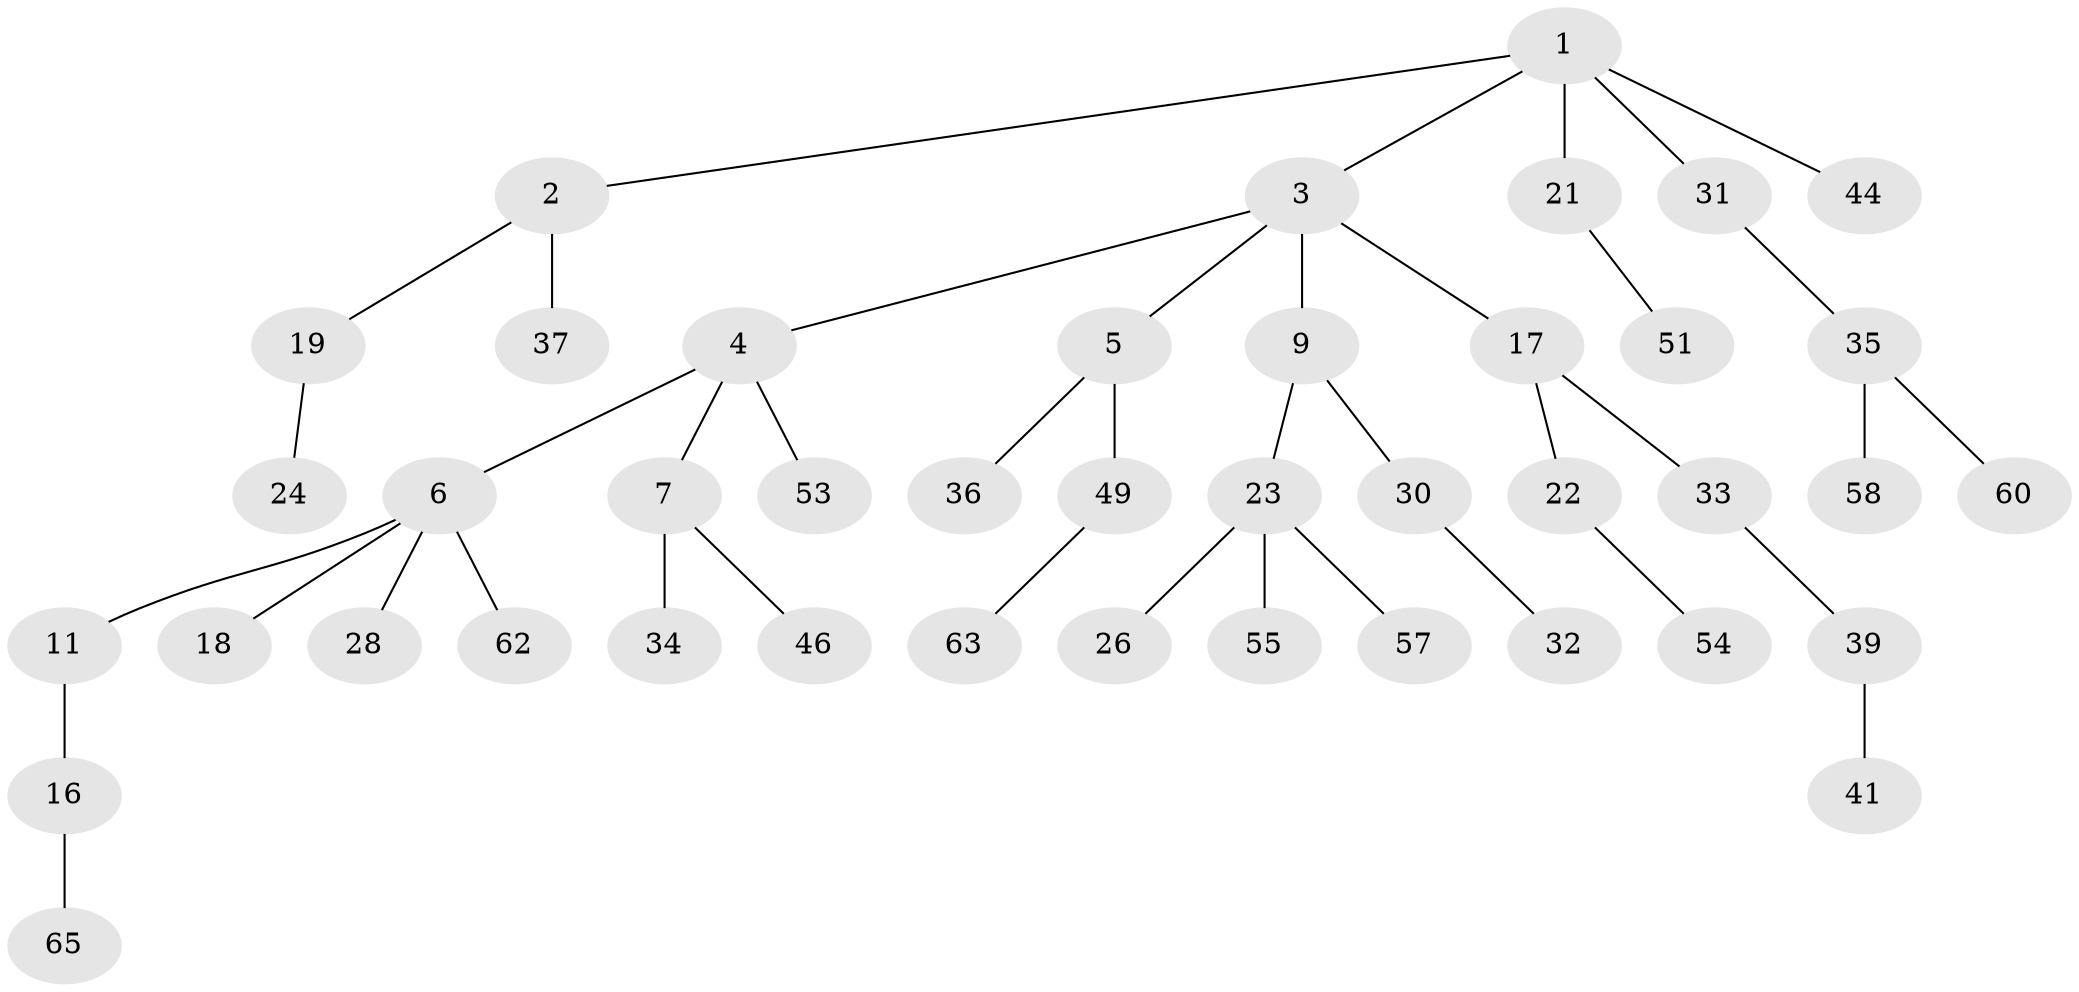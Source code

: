 // Generated by graph-tools (version 1.1) at 2025/52/02/27/25 19:52:09]
// undirected, 42 vertices, 41 edges
graph export_dot {
graph [start="1"]
  node [color=gray90,style=filled];
  1 [super="+8"];
  2 [super="+15"];
  3 [super="+10"];
  4 [super="+12"];
  5 [super="+20"];
  6 [super="+14"];
  7 [super="+27"];
  9 [super="+13"];
  11 [super="+56"];
  16;
  17;
  18;
  19 [super="+50"];
  21 [super="+38"];
  22 [super="+25"];
  23 [super="+43"];
  24 [super="+29"];
  26;
  28 [super="+52"];
  30;
  31;
  32;
  33 [super="+40"];
  34 [super="+45"];
  35 [super="+47"];
  36 [super="+48"];
  37 [super="+42"];
  39;
  41 [super="+59"];
  44;
  46 [super="+61"];
  49;
  51;
  53;
  54;
  55;
  57;
  58;
  60 [super="+64"];
  62;
  63 [super="+66"];
  65;
  1 -- 2;
  1 -- 3;
  1 -- 21;
  1 -- 31;
  1 -- 44;
  2 -- 19;
  2 -- 37;
  3 -- 4;
  3 -- 5;
  3 -- 9;
  3 -- 17;
  4 -- 6;
  4 -- 7;
  4 -- 53;
  5 -- 36;
  5 -- 49;
  6 -- 11;
  6 -- 28;
  6 -- 62;
  6 -- 18;
  7 -- 34;
  7 -- 46;
  9 -- 23;
  9 -- 30;
  11 -- 16;
  16 -- 65;
  17 -- 22;
  17 -- 33;
  19 -- 24;
  21 -- 51;
  22 -- 54;
  23 -- 26;
  23 -- 55;
  23 -- 57;
  30 -- 32;
  31 -- 35;
  33 -- 39;
  35 -- 58;
  35 -- 60;
  39 -- 41;
  49 -- 63;
}
